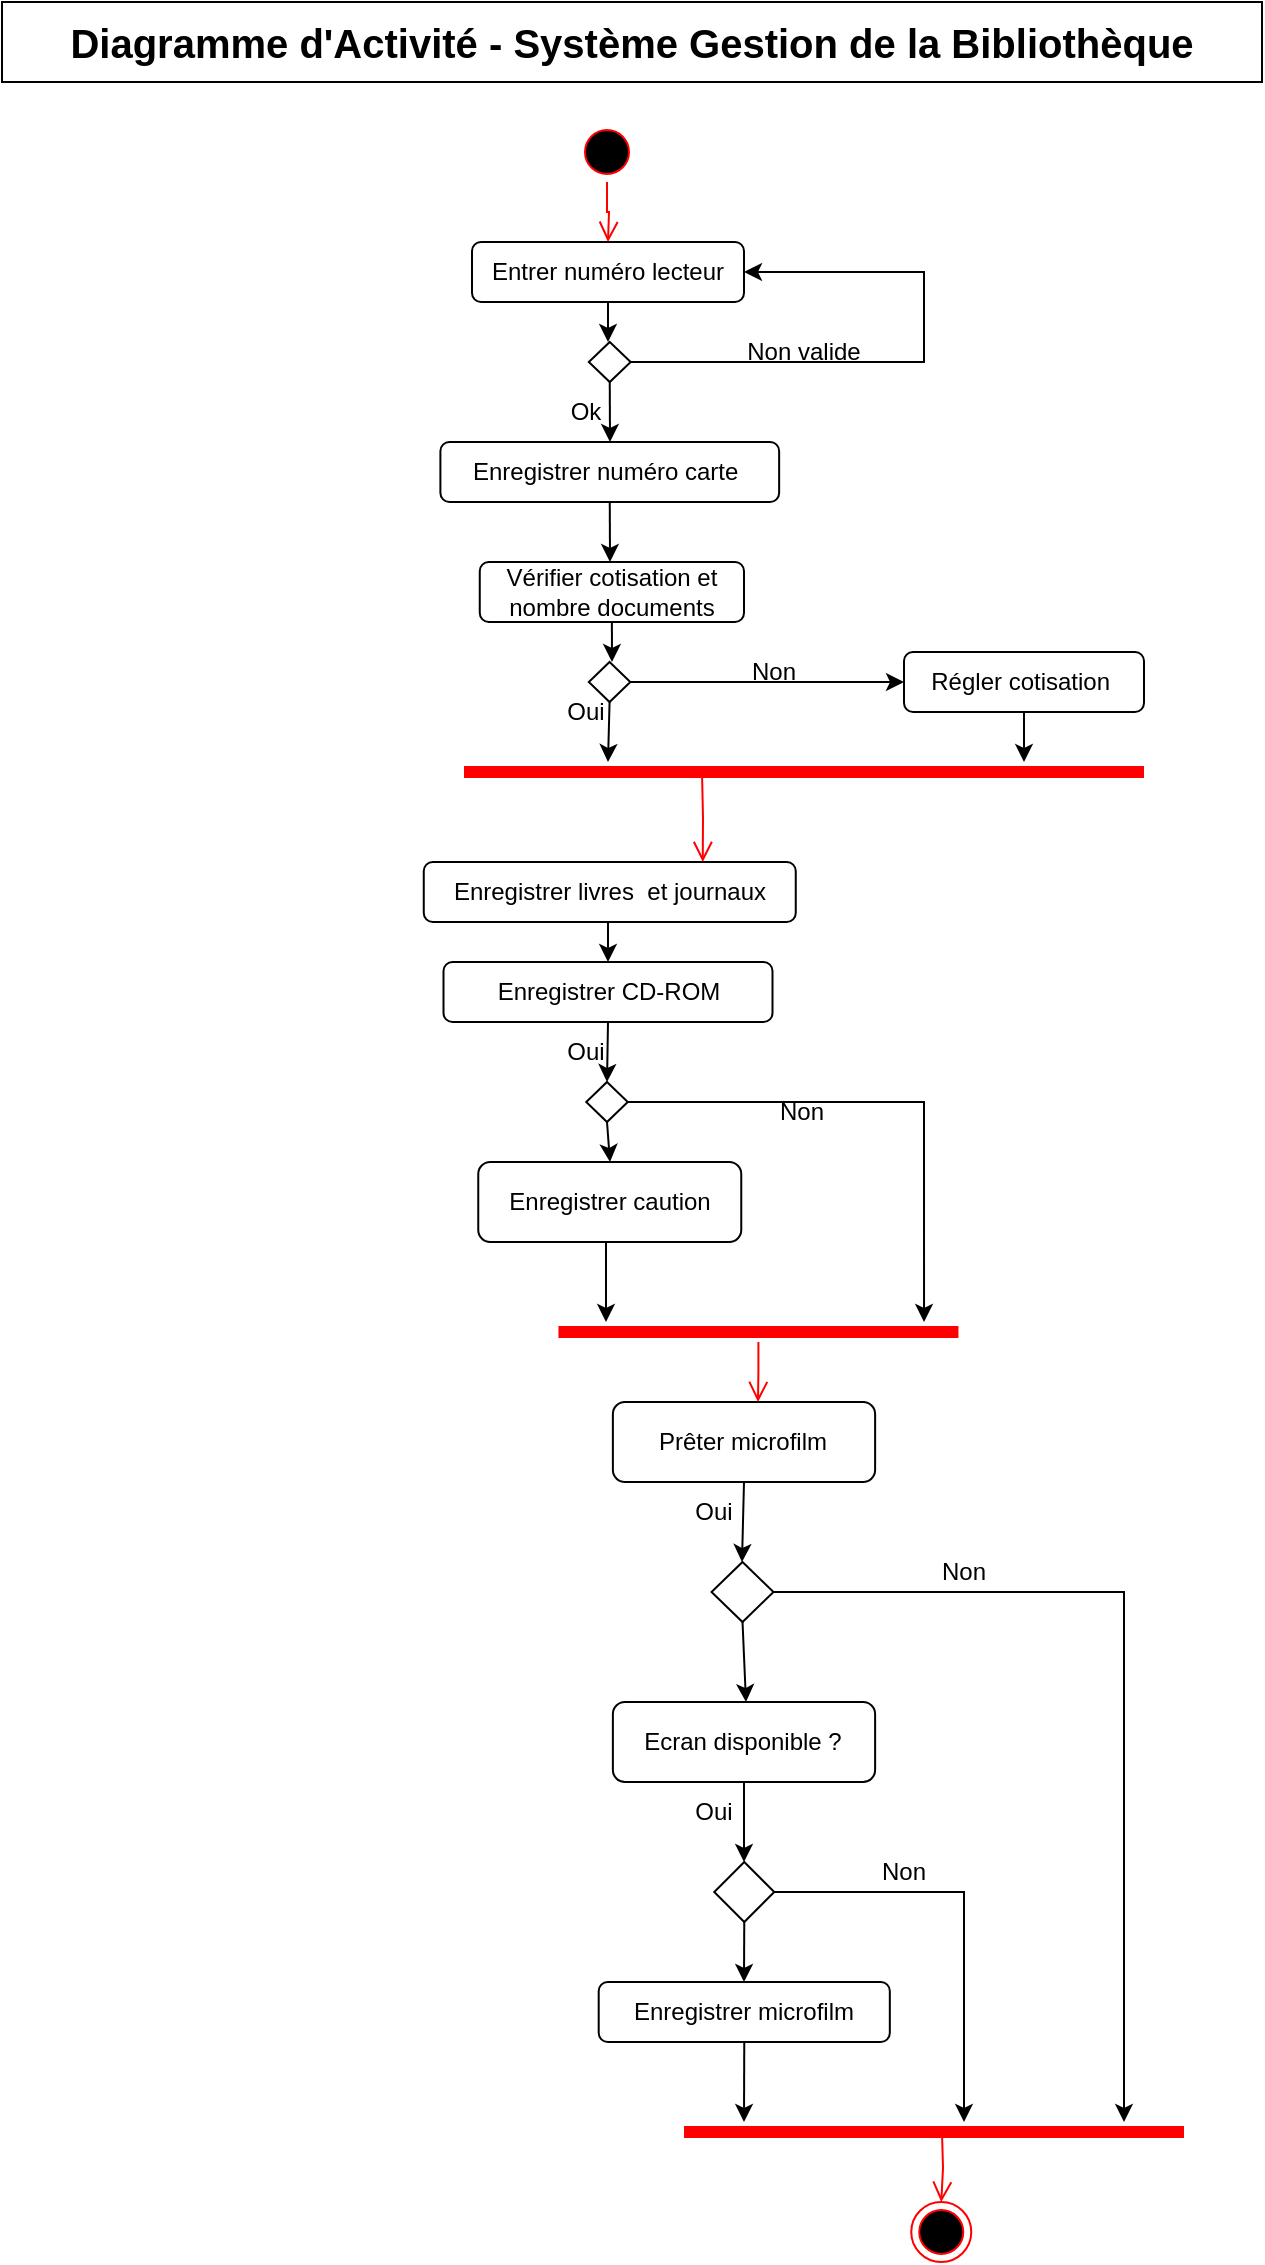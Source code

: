 <mxfile version="16.0.0" type="device"><diagram id="W03rs1NafosmrHCbj1LH" name="Page-1"><mxGraphModel dx="1421" dy="799" grid="1" gridSize="10" guides="1" tooltips="1" connect="1" arrows="1" fold="1" page="1" pageScale="1" pageWidth="827" pageHeight="1169" math="0" shadow="0"><root><mxCell id="0"/><mxCell id="1" parent="0"/><mxCell id="dbq9l_NSkugGvYNq6U3g-3" value="Entrer numéro lecteur" style="rounded=1;whiteSpace=wrap;html=1;" parent="1" vertex="1"><mxGeometry x="334" y="140" width="136" height="30" as="geometry"/></mxCell><mxCell id="dbq9l_NSkugGvYNq6U3g-5" value="Enregistrer numéro carte&amp;nbsp;" style="rounded=1;whiteSpace=wrap;html=1;" parent="1" vertex="1"><mxGeometry x="318.2" y="240" width="169.37" height="30" as="geometry"/></mxCell><mxCell id="dbq9l_NSkugGvYNq6U3g-11" value="" style="rhombus;whiteSpace=wrap;html=1;" parent="1" vertex="1"><mxGeometry x="392.41" y="190" width="20.93" height="20" as="geometry"/></mxCell><mxCell id="dbq9l_NSkugGvYNq6U3g-12" value="" style="endArrow=classic;html=1;rounded=0;exitX=0.5;exitY=1;exitDx=0;exitDy=0;" parent="1" edge="1" source="dbq9l_NSkugGvYNq6U3g-3"><mxGeometry width="50" height="50" relative="1" as="geometry"><mxPoint x="402" y="180" as="sourcePoint"/><mxPoint x="402" y="190" as="targetPoint"/></mxGeometry></mxCell><mxCell id="dbq9l_NSkugGvYNq6U3g-13" value="" style="endArrow=classic;html=1;rounded=0;exitX=1;exitY=0.5;exitDx=0;exitDy=0;entryX=1;entryY=0.5;entryDx=0;entryDy=0;" parent="1" source="dbq9l_NSkugGvYNq6U3g-11" target="dbq9l_NSkugGvYNq6U3g-3" edge="1"><mxGeometry width="50" height="50" relative="1" as="geometry"><mxPoint x="420" y="240" as="sourcePoint"/><mxPoint x="470" y="240" as="targetPoint"/><Array as="points"><mxPoint x="560" y="200"/><mxPoint x="560" y="155"/></Array></mxGeometry></mxCell><mxCell id="dbq9l_NSkugGvYNq6U3g-14" value="Non valide" style="text;html=1;strokeColor=none;fillColor=none;align=center;verticalAlign=middle;whiteSpace=wrap;rounded=0;" parent="1" vertex="1"><mxGeometry x="470" y="180" width="60" height="30" as="geometry"/></mxCell><mxCell id="dbq9l_NSkugGvYNq6U3g-15" value="" style="endArrow=classic;html=1;rounded=0;exitX=0.5;exitY=1;exitDx=0;exitDy=0;" parent="1" source="dbq9l_NSkugGvYNq6U3g-11" edge="1"><mxGeometry width="50" height="50" relative="1" as="geometry"><mxPoint x="390" y="370" as="sourcePoint"/><mxPoint x="403" y="240" as="targetPoint"/></mxGeometry></mxCell><mxCell id="dbq9l_NSkugGvYNq6U3g-16" value="Ok" style="text;html=1;strokeColor=none;fillColor=none;align=center;verticalAlign=middle;whiteSpace=wrap;rounded=0;" parent="1" vertex="1"><mxGeometry x="361" y="210" width="60" height="30" as="geometry"/></mxCell><mxCell id="dbq9l_NSkugGvYNq6U3g-17" value="&lt;font style=&quot;font-size: 20px&quot;&gt;Diagramme d'Activité - Système Gestion de la Bibliothèque&lt;/font&gt;" style="rounded=0;whiteSpace=wrap;html=1;fontStyle=1" parent="1" vertex="1"><mxGeometry x="99" y="20" width="630" height="40" as="geometry"/></mxCell><mxCell id="dbq9l_NSkugGvYNq6U3g-21" value="" style="ellipse;html=1;shape=startState;fillColor=#000000;strokeColor=#ff0000;fontSize=20;" parent="1" vertex="1"><mxGeometry x="386.5" y="80" width="30" height="30" as="geometry"/></mxCell><mxCell id="dbq9l_NSkugGvYNq6U3g-22" value="" style="edgeStyle=orthogonalEdgeStyle;html=1;verticalAlign=bottom;endArrow=open;endSize=8;strokeColor=#ff0000;rounded=0;fontSize=20;" parent="1" source="dbq9l_NSkugGvYNq6U3g-21" edge="1"><mxGeometry relative="1" as="geometry"><mxPoint x="402" y="140" as="targetPoint"/></mxGeometry></mxCell><mxCell id="dbq9l_NSkugGvYNq6U3g-25" value="" style="endArrow=classic;html=1;rounded=0;fontSize=20;exitX=0.5;exitY=1;exitDx=0;exitDy=0;" parent="1" edge="1" source="JnnAHQ8JgWwB9Cob7fLz-2"><mxGeometry width="50" height="50" relative="1" as="geometry"><mxPoint x="403" y="350" as="sourcePoint"/><mxPoint x="404" y="350" as="targetPoint"/></mxGeometry></mxCell><mxCell id="dbq9l_NSkugGvYNq6U3g-26" value="&lt;p style=&quot;font-size: 12px;&quot;&gt;&lt;span style=&quot;font-size: 12px ; line-height: 1&quot;&gt;Enregistrer livres&amp;nbsp; et journaux&lt;/span&gt;&lt;/p&gt;" style="rounded=1;whiteSpace=wrap;html=1;fontSize=12;" parent="1" vertex="1"><mxGeometry x="309.88" y="450" width="186" height="30" as="geometry"/></mxCell><mxCell id="aKAxaq5ZrocMGWCmx6mb-1" value="" style="endArrow=classic;html=1;rounded=0;fontSize=20;entryX=0.5;entryY=0;entryDx=0;entryDy=0;" parent="1" edge="1" target="aKAxaq5ZrocMGWCmx6mb-27"><mxGeometry width="50" height="50" relative="1" as="geometry"><mxPoint x="402" y="480" as="sourcePoint"/><mxPoint x="400" y="460" as="targetPoint"/></mxGeometry></mxCell><mxCell id="aKAxaq5ZrocMGWCmx6mb-3" value="Oui" style="text;html=1;strokeColor=none;fillColor=none;align=center;verticalAlign=middle;whiteSpace=wrap;rounded=0;fontSize=12;" parent="1" vertex="1"><mxGeometry x="361" y="530" width="60" height="30" as="geometry"/></mxCell><mxCell id="aKAxaq5ZrocMGWCmx6mb-9" value="Non" style="text;html=1;strokeColor=none;fillColor=none;align=center;verticalAlign=middle;whiteSpace=wrap;rounded=0;fontSize=12;" parent="1" vertex="1"><mxGeometry x="468.63" y="560" width="60" height="30" as="geometry"/></mxCell><mxCell id="aKAxaq5ZrocMGWCmx6mb-10" value="Enregistrer caution" style="rounded=1;whiteSpace=wrap;html=1;fontSize=12;" parent="1" vertex="1"><mxGeometry x="337.13" y="600" width="131.5" height="40" as="geometry"/></mxCell><mxCell id="aKAxaq5ZrocMGWCmx6mb-11" value="" style="endArrow=classic;html=1;rounded=0;fontSize=12;exitX=0.5;exitY=1;exitDx=0;exitDy=0;" parent="1" source="aKAxaq5ZrocMGWCmx6mb-25" edge="1"><mxGeometry width="50" height="50" relative="1" as="geometry"><mxPoint x="401" y="650" as="sourcePoint"/><mxPoint x="403" y="600" as="targetPoint"/></mxGeometry></mxCell><mxCell id="aKAxaq5ZrocMGWCmx6mb-13" value="" style="endArrow=classic;html=1;rounded=0;fontSize=12;" parent="1" edge="1"><mxGeometry width="50" height="50" relative="1" as="geometry"><mxPoint x="401" y="640" as="sourcePoint"/><mxPoint x="401" y="680" as="targetPoint"/></mxGeometry></mxCell><mxCell id="aKAxaq5ZrocMGWCmx6mb-17" value="Oui" style="text;html=1;strokeColor=none;fillColor=none;align=center;verticalAlign=middle;whiteSpace=wrap;rounded=0;fontSize=12;" parent="1" vertex="1"><mxGeometry x="425.13" y="760" width="60" height="30" as="geometry"/></mxCell><mxCell id="aKAxaq5ZrocMGWCmx6mb-19" value="Prêter microfilm" style="rounded=1;whiteSpace=wrap;html=1;fontSize=12;" parent="1" vertex="1"><mxGeometry x="404.44" y="720" width="131.12" height="40" as="geometry"/></mxCell><mxCell id="aKAxaq5ZrocMGWCmx6mb-23" value="" style="endArrow=classic;html=1;rounded=0;fontSize=12;entryX=0.5;entryY=0;entryDx=0;entryDy=0;" parent="1" edge="1" target="aKAxaq5ZrocMGWCmx6mb-25"><mxGeometry width="50" height="50" relative="1" as="geometry"><mxPoint x="402" y="530" as="sourcePoint"/><mxPoint x="403" y="530" as="targetPoint"/></mxGeometry></mxCell><mxCell id="aKAxaq5ZrocMGWCmx6mb-25" value="" style="rhombus;whiteSpace=wrap;html=1;fontSize=12;" parent="1" vertex="1"><mxGeometry x="391.13" y="560" width="20.75" height="20" as="geometry"/></mxCell><mxCell id="aKAxaq5ZrocMGWCmx6mb-26" value="" style="endArrow=classic;html=1;rounded=0;fontSize=12;exitX=1;exitY=0.5;exitDx=0;exitDy=0;entryX=0.914;entryY=0;entryDx=0;entryDy=0;entryPerimeter=0;" parent="1" source="aKAxaq5ZrocMGWCmx6mb-25" target="aKAxaq5ZrocMGWCmx6mb-36" edge="1"><mxGeometry width="50" height="50" relative="1" as="geometry"><mxPoint x="420.25" y="624.5" as="sourcePoint"/><mxPoint x="550" y="750" as="targetPoint"/><Array as="points"><mxPoint x="560" y="570"/></Array></mxGeometry></mxCell><mxCell id="aKAxaq5ZrocMGWCmx6mb-27" value="Enregistrer CD-ROM" style="rounded=1;whiteSpace=wrap;html=1;fontSize=12;" parent="1" vertex="1"><mxGeometry x="319.75" y="500" width="164.5" height="30" as="geometry"/></mxCell><mxCell id="aKAxaq5ZrocMGWCmx6mb-29" value="" style="endArrow=classic;html=1;rounded=0;fontSize=12;exitX=0.5;exitY=1;exitDx=0;exitDy=0;" parent="1" source="aKAxaq5ZrocMGWCmx6mb-19" edge="1"><mxGeometry width="50" height="50" relative="1" as="geometry"><mxPoint x="469" y="830" as="sourcePoint"/><mxPoint x="469" y="800" as="targetPoint"/></mxGeometry></mxCell><mxCell id="aKAxaq5ZrocMGWCmx6mb-30" value="" style="rhombus;whiteSpace=wrap;html=1;fontSize=12;" parent="1" vertex="1"><mxGeometry x="453.76" y="800" width="31" height="30" as="geometry"/></mxCell><mxCell id="aKAxaq5ZrocMGWCmx6mb-31" value="Ecran disponible ?" style="rounded=1;whiteSpace=wrap;html=1;fontSize=12;" parent="1" vertex="1"><mxGeometry x="404.44" y="870" width="131.12" height="40" as="geometry"/></mxCell><mxCell id="aKAxaq5ZrocMGWCmx6mb-33" value="" style="endArrow=classic;html=1;rounded=0;fontSize=12;exitX=0.5;exitY=1;exitDx=0;exitDy=0;" parent="1" source="aKAxaq5ZrocMGWCmx6mb-30" edge="1"><mxGeometry width="50" height="50" relative="1" as="geometry"><mxPoint x="402" y="1000" as="sourcePoint"/><mxPoint x="471" y="870" as="targetPoint"/></mxGeometry></mxCell><mxCell id="aKAxaq5ZrocMGWCmx6mb-34" value="" style="endArrow=classic;html=1;rounded=0;fontSize=12;exitX=1;exitY=0.5;exitDx=0;exitDy=0;" parent="1" source="aKAxaq5ZrocMGWCmx6mb-30" edge="1"><mxGeometry width="50" height="50" relative="1" as="geometry"><mxPoint x="390" y="700" as="sourcePoint"/><mxPoint x="660" y="1080" as="targetPoint"/><Array as="points"><mxPoint x="660" y="815"/></Array></mxGeometry></mxCell><mxCell id="aKAxaq5ZrocMGWCmx6mb-36" value="" style="shape=line;html=1;strokeWidth=6;strokeColor=#ff0000;fontSize=12;" parent="1" vertex="1"><mxGeometry x="377.22" y="680" width="200" height="10" as="geometry"/></mxCell><mxCell id="aKAxaq5ZrocMGWCmx6mb-37" value="" style="edgeStyle=orthogonalEdgeStyle;html=1;verticalAlign=bottom;endArrow=open;endSize=8;strokeColor=#ff0000;rounded=0;fontSize=12;" parent="1" source="aKAxaq5ZrocMGWCmx6mb-36" edge="1"><mxGeometry relative="1" as="geometry"><mxPoint x="477" y="720" as="targetPoint"/></mxGeometry></mxCell><mxCell id="aKAxaq5ZrocMGWCmx6mb-39" value="" style="endArrow=classic;html=1;rounded=0;fontSize=12;exitX=0.5;exitY=1;exitDx=0;exitDy=0;" parent="1" source="aKAxaq5ZrocMGWCmx6mb-31" edge="1"><mxGeometry width="50" height="50" relative="1" as="geometry"><mxPoint x="472" y="960" as="sourcePoint"/><mxPoint x="470" y="950" as="targetPoint"/></mxGeometry></mxCell><mxCell id="aKAxaq5ZrocMGWCmx6mb-41" value="Non" style="text;html=1;strokeColor=none;fillColor=none;align=center;verticalAlign=middle;whiteSpace=wrap;rounded=0;fontSize=12;" parent="1" vertex="1"><mxGeometry x="550" y="790" width="60" height="30" as="geometry"/></mxCell><mxCell id="aKAxaq5ZrocMGWCmx6mb-43" value="Oui" style="text;html=1;strokeColor=none;fillColor=none;align=center;verticalAlign=middle;whiteSpace=wrap;rounded=0;fontSize=12;" parent="1" vertex="1"><mxGeometry x="425.13" y="910" width="60" height="30" as="geometry"/></mxCell><mxCell id="aKAxaq5ZrocMGWCmx6mb-44" value="" style="endArrow=classic;html=1;rounded=0;fontSize=12;exitX=1;exitY=0.5;exitDx=0;exitDy=0;" parent="1" source="aKAxaq5ZrocMGWCmx6mb-49" edge="1"><mxGeometry width="50" height="50" relative="1" as="geometry"><mxPoint x="390" y="880" as="sourcePoint"/><mxPoint x="580" y="1080" as="targetPoint"/><Array as="points"><mxPoint x="580" y="965"/></Array></mxGeometry></mxCell><mxCell id="aKAxaq5ZrocMGWCmx6mb-45" value="" style="endArrow=classic;html=1;rounded=0;fontSize=12;exitX=0.5;exitY=1;exitDx=0;exitDy=0;" parent="1" source="aKAxaq5ZrocMGWCmx6mb-49" edge="1"><mxGeometry width="50" height="50" relative="1" as="geometry"><mxPoint x="475" y="1020" as="sourcePoint"/><mxPoint x="470" y="1010" as="targetPoint"/></mxGeometry></mxCell><mxCell id="aKAxaq5ZrocMGWCmx6mb-49" value="" style="rhombus;whiteSpace=wrap;html=1;fontSize=12;" parent="1" vertex="1"><mxGeometry x="455.13" y="950" width="30" height="30" as="geometry"/></mxCell><mxCell id="aKAxaq5ZrocMGWCmx6mb-50" value="Enregistrer microfilm" style="rounded=1;whiteSpace=wrap;html=1;fontSize=12;" parent="1" vertex="1"><mxGeometry x="397.35" y="1010" width="145.56" height="30" as="geometry"/></mxCell><mxCell id="aKAxaq5ZrocMGWCmx6mb-51" value="" style="endArrow=classic;html=1;rounded=0;fontSize=12;exitX=0.5;exitY=1;exitDx=0;exitDy=0;" parent="1" source="aKAxaq5ZrocMGWCmx6mb-50" edge="1"><mxGeometry width="50" height="50" relative="1" as="geometry"><mxPoint x="390" y="1090" as="sourcePoint"/><mxPoint x="470" y="1080" as="targetPoint"/></mxGeometry></mxCell><mxCell id="aKAxaq5ZrocMGWCmx6mb-57" value="Non" style="text;html=1;strokeColor=none;fillColor=none;align=center;verticalAlign=middle;whiteSpace=wrap;rounded=0;fontSize=12;" parent="1" vertex="1"><mxGeometry x="520" y="940" width="60" height="30" as="geometry"/></mxCell><mxCell id="aKAxaq5ZrocMGWCmx6mb-62" value="" style="shape=line;html=1;strokeWidth=6;strokeColor=#ff0000;fontSize=12;" parent="1" vertex="1"><mxGeometry x="440" y="1080" width="250" height="10" as="geometry"/></mxCell><mxCell id="aKAxaq5ZrocMGWCmx6mb-63" value="" style="edgeStyle=orthogonalEdgeStyle;html=1;verticalAlign=bottom;endArrow=open;endSize=8;strokeColor=#ff0000;rounded=0;fontSize=12;entryX=0.5;entryY=0;entryDx=0;entryDy=0;" parent="1" target="aKAxaq5ZrocMGWCmx6mb-64" edge="1"><mxGeometry relative="1" as="geometry"><mxPoint x="569" y="1120" as="targetPoint"/><mxPoint x="569" y="1085" as="sourcePoint"/></mxGeometry></mxCell><mxCell id="aKAxaq5ZrocMGWCmx6mb-64" value="" style="ellipse;html=1;shape=endState;fillColor=#000000;strokeColor=#ff0000;fontSize=12;" parent="1" vertex="1"><mxGeometry x="553.63" y="1120" width="30" height="30" as="geometry"/></mxCell><mxCell id="JnnAHQ8JgWwB9Cob7fLz-2" value="&lt;font style=&quot;font-size: 12px&quot;&gt;Vérifier cotisation et nombre documents&lt;/font&gt;" style="rounded=1;whiteSpace=wrap;html=1;fontSize=12;" vertex="1" parent="1"><mxGeometry x="337.88" y="300" width="132.12" height="30" as="geometry"/></mxCell><mxCell id="JnnAHQ8JgWwB9Cob7fLz-4" value="" style="endArrow=classic;html=1;rounded=0;fontSize=12;exitX=0.5;exitY=1;exitDx=0;exitDy=0;" edge="1" parent="1" source="dbq9l_NSkugGvYNq6U3g-5"><mxGeometry width="50" height="50" relative="1" as="geometry"><mxPoint x="400" y="290" as="sourcePoint"/><mxPoint x="403" y="300" as="targetPoint"/></mxGeometry></mxCell><mxCell id="JnnAHQ8JgWwB9Cob7fLz-5" value="" style="rhombus;whiteSpace=wrap;html=1;fontSize=12;" vertex="1" parent="1"><mxGeometry x="392.41" y="350" width="20.75" height="20" as="geometry"/></mxCell><mxCell id="JnnAHQ8JgWwB9Cob7fLz-7" value="" style="endArrow=classic;html=1;rounded=0;fontSize=12;exitX=0.5;exitY=1;exitDx=0;exitDy=0;" edge="1" parent="1" source="JnnAHQ8JgWwB9Cob7fLz-5"><mxGeometry width="50" height="50" relative="1" as="geometry"><mxPoint x="390" y="490" as="sourcePoint"/><mxPoint x="402" y="400" as="targetPoint"/></mxGeometry></mxCell><mxCell id="JnnAHQ8JgWwB9Cob7fLz-9" value="" style="endArrow=classic;html=1;rounded=0;fontSize=12;exitX=1;exitY=0.5;exitDx=0;exitDy=0;entryX=0;entryY=0.5;entryDx=0;entryDy=0;" edge="1" parent="1" source="JnnAHQ8JgWwB9Cob7fLz-5" target="JnnAHQ8JgWwB9Cob7fLz-10"><mxGeometry width="50" height="50" relative="1" as="geometry"><mxPoint x="420" y="370" as="sourcePoint"/><mxPoint x="540" y="370" as="targetPoint"/></mxGeometry></mxCell><mxCell id="JnnAHQ8JgWwB9Cob7fLz-10" value="Régler cotisation&amp;nbsp;" style="rounded=1;whiteSpace=wrap;html=1;fontSize=12;" vertex="1" parent="1"><mxGeometry x="550" y="345" width="120" height="30" as="geometry"/></mxCell><mxCell id="JnnAHQ8JgWwB9Cob7fLz-11" value="" style="endArrow=classic;html=1;rounded=0;fontSize=12;exitX=0.5;exitY=1;exitDx=0;exitDy=0;" edge="1" parent="1" source="JnnAHQ8JgWwB9Cob7fLz-10"><mxGeometry width="50" height="50" relative="1" as="geometry"><mxPoint x="390" y="430" as="sourcePoint"/><mxPoint x="610" y="400" as="targetPoint"/></mxGeometry></mxCell><mxCell id="JnnAHQ8JgWwB9Cob7fLz-14" value="" style="shape=line;html=1;strokeWidth=6;strokeColor=#ff0000;fontSize=12;" vertex="1" parent="1"><mxGeometry x="330" y="400" width="340" height="10" as="geometry"/></mxCell><mxCell id="JnnAHQ8JgWwB9Cob7fLz-15" value="" style="edgeStyle=orthogonalEdgeStyle;html=1;verticalAlign=bottom;endArrow=open;endSize=8;strokeColor=#ff0000;rounded=0;fontSize=12;entryX=0.75;entryY=0;entryDx=0;entryDy=0;" edge="1" parent="1" target="dbq9l_NSkugGvYNq6U3g-26"><mxGeometry relative="1" as="geometry"><mxPoint x="500" y="430" as="targetPoint"/><mxPoint x="449" y="405" as="sourcePoint"/></mxGeometry></mxCell><mxCell id="JnnAHQ8JgWwB9Cob7fLz-17" value="Oui" style="text;html=1;strokeColor=none;fillColor=none;align=center;verticalAlign=middle;whiteSpace=wrap;rounded=0;fontSize=12;" vertex="1" parent="1"><mxGeometry x="361" y="360" width="60" height="30" as="geometry"/></mxCell><mxCell id="JnnAHQ8JgWwB9Cob7fLz-18" value="Non" style="text;html=1;strokeColor=none;fillColor=none;align=center;verticalAlign=middle;whiteSpace=wrap;rounded=0;fontSize=12;" vertex="1" parent="1"><mxGeometry x="455.13" y="340" width="60" height="30" as="geometry"/></mxCell></root></mxGraphModel></diagram></mxfile>